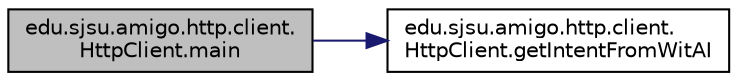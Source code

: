 digraph "edu.sjsu.amigo.http.client.HttpClient.main"
{
  edge [fontname="Helvetica",fontsize="10",labelfontname="Helvetica",labelfontsize="10"];
  node [fontname="Helvetica",fontsize="10",shape=record];
  rankdir="LR";
  Node13 [label="edu.sjsu.amigo.http.client.\lHttpClient.main",height=0.2,width=0.4,color="black", fillcolor="grey75", style="filled", fontcolor="black"];
  Node13 -> Node14 [color="midnightblue",fontsize="10",style="solid",fontname="Helvetica"];
  Node14 [label="edu.sjsu.amigo.http.client.\lHttpClient.getIntentFromWitAI",height=0.2,width=0.4,color="black", fillcolor="white", style="filled",URL="$classedu_1_1sjsu_1_1amigo_1_1http_1_1client_1_1_http_client.html#ae5e31be5a3496bb9fa4b2c19c9835f4c"];
}
